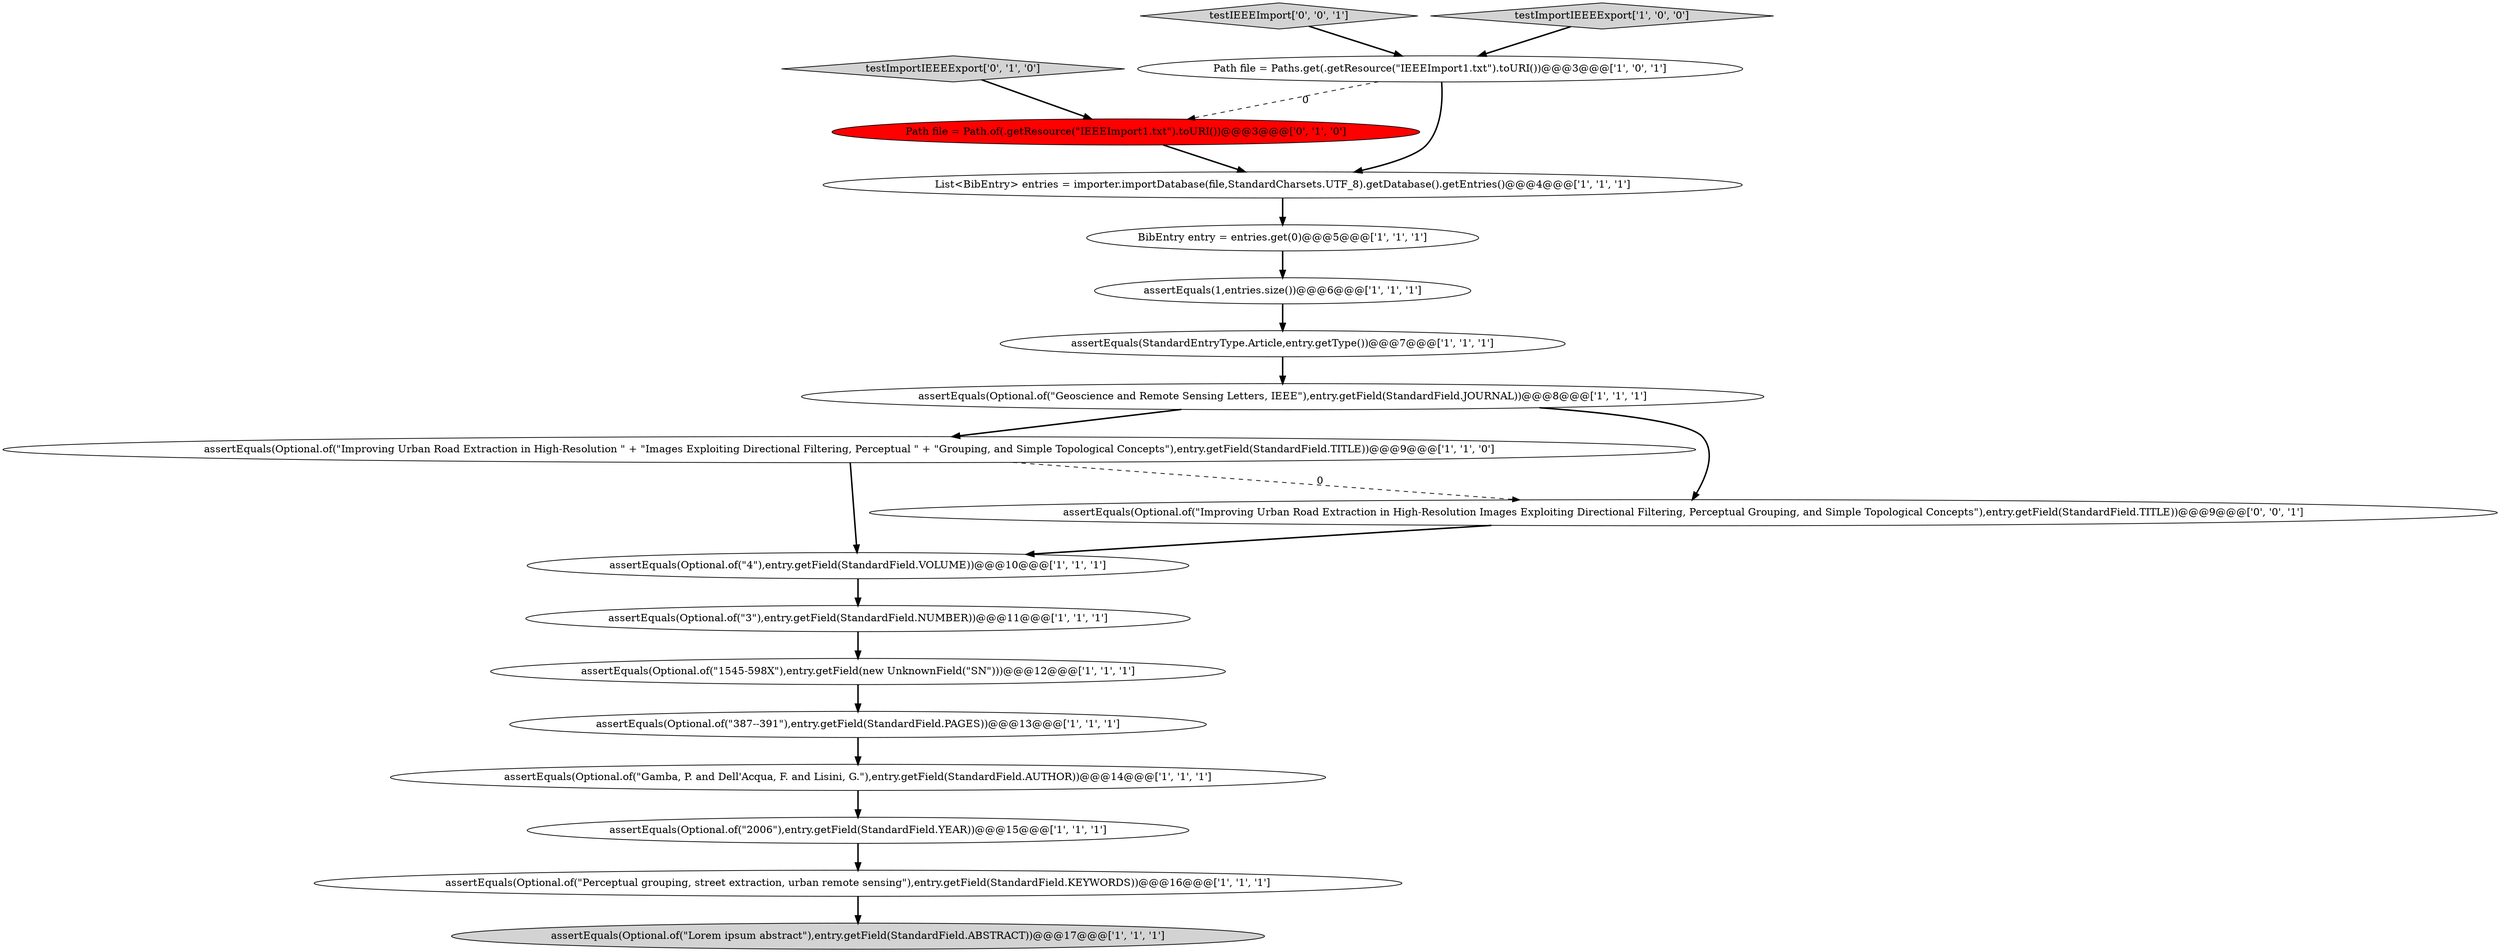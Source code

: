 digraph {
16 [style = filled, label = "testImportIEEEExport['0', '1', '0']", fillcolor = lightgray, shape = diamond image = "AAA0AAABBB2BBB"];
11 [style = filled, label = "assertEquals(Optional.of(\"2006\"),entry.getField(StandardField.YEAR))@@@15@@@['1', '1', '1']", fillcolor = white, shape = ellipse image = "AAA0AAABBB1BBB"];
2 [style = filled, label = "assertEquals(Optional.of(\"387--391\"),entry.getField(StandardField.PAGES))@@@13@@@['1', '1', '1']", fillcolor = white, shape = ellipse image = "AAA0AAABBB1BBB"];
1 [style = filled, label = "assertEquals(1,entries.size())@@@6@@@['1', '1', '1']", fillcolor = white, shape = ellipse image = "AAA0AAABBB1BBB"];
8 [style = filled, label = "List<BibEntry> entries = importer.importDatabase(file,StandardCharsets.UTF_8).getDatabase().getEntries()@@@4@@@['1', '1', '1']", fillcolor = white, shape = ellipse image = "AAA0AAABBB1BBB"];
3 [style = filled, label = "assertEquals(Optional.of(\"Gamba, P. and Dell'Acqua, F. and Lisini, G.\"),entry.getField(StandardField.AUTHOR))@@@14@@@['1', '1', '1']", fillcolor = white, shape = ellipse image = "AAA0AAABBB1BBB"];
7 [style = filled, label = "assertEquals(Optional.of(\"Perceptual grouping, street extraction, urban remote sensing\"),entry.getField(StandardField.KEYWORDS))@@@16@@@['1', '1', '1']", fillcolor = white, shape = ellipse image = "AAA0AAABBB1BBB"];
13 [style = filled, label = "assertEquals(Optional.of(\"Improving Urban Road Extraction in High-Resolution \" + \"Images Exploiting Directional Filtering, Perceptual \" + \"Grouping, and Simple Topological Concepts\"),entry.getField(StandardField.TITLE))@@@9@@@['1', '1', '0']", fillcolor = white, shape = ellipse image = "AAA0AAABBB1BBB"];
14 [style = filled, label = "assertEquals(Optional.of(\"Lorem ipsum abstract\"),entry.getField(StandardField.ABSTRACT))@@@17@@@['1', '1', '1']", fillcolor = lightgray, shape = ellipse image = "AAA0AAABBB1BBB"];
4 [style = filled, label = "assertEquals(Optional.of(\"1545-598X\"),entry.getField(new UnknownField(\"SN\")))@@@12@@@['1', '1', '1']", fillcolor = white, shape = ellipse image = "AAA0AAABBB1BBB"];
15 [style = filled, label = "assertEquals(Optional.of(\"4\"),entry.getField(StandardField.VOLUME))@@@10@@@['1', '1', '1']", fillcolor = white, shape = ellipse image = "AAA0AAABBB1BBB"];
0 [style = filled, label = "assertEquals(StandardEntryType.Article,entry.getType())@@@7@@@['1', '1', '1']", fillcolor = white, shape = ellipse image = "AAA0AAABBB1BBB"];
9 [style = filled, label = "assertEquals(Optional.of(\"Geoscience and Remote Sensing Letters, IEEE\"),entry.getField(StandardField.JOURNAL))@@@8@@@['1', '1', '1']", fillcolor = white, shape = ellipse image = "AAA0AAABBB1BBB"];
19 [style = filled, label = "testIEEEImport['0', '0', '1']", fillcolor = lightgray, shape = diamond image = "AAA0AAABBB3BBB"];
6 [style = filled, label = "assertEquals(Optional.of(\"3\"),entry.getField(StandardField.NUMBER))@@@11@@@['1', '1', '1']", fillcolor = white, shape = ellipse image = "AAA0AAABBB1BBB"];
5 [style = filled, label = "testImportIEEEExport['1', '0', '0']", fillcolor = lightgray, shape = diamond image = "AAA0AAABBB1BBB"];
18 [style = filled, label = "assertEquals(Optional.of(\"Improving Urban Road Extraction in High-Resolution Images Exploiting Directional Filtering, Perceptual Grouping, and Simple Topological Concepts\"),entry.getField(StandardField.TITLE))@@@9@@@['0', '0', '1']", fillcolor = white, shape = ellipse image = "AAA0AAABBB3BBB"];
12 [style = filled, label = "BibEntry entry = entries.get(0)@@@5@@@['1', '1', '1']", fillcolor = white, shape = ellipse image = "AAA0AAABBB1BBB"];
17 [style = filled, label = "Path file = Path.of(.getResource(\"IEEEImport1.txt\").toURI())@@@3@@@['0', '1', '0']", fillcolor = red, shape = ellipse image = "AAA1AAABBB2BBB"];
10 [style = filled, label = "Path file = Paths.get(.getResource(\"IEEEImport1.txt\").toURI())@@@3@@@['1', '0', '1']", fillcolor = white, shape = ellipse image = "AAA0AAABBB1BBB"];
17->8 [style = bold, label=""];
5->10 [style = bold, label=""];
0->9 [style = bold, label=""];
2->3 [style = bold, label=""];
18->15 [style = bold, label=""];
3->11 [style = bold, label=""];
19->10 [style = bold, label=""];
15->6 [style = bold, label=""];
1->0 [style = bold, label=""];
4->2 [style = bold, label=""];
16->17 [style = bold, label=""];
12->1 [style = bold, label=""];
7->14 [style = bold, label=""];
6->4 [style = bold, label=""];
9->18 [style = bold, label=""];
10->8 [style = bold, label=""];
10->17 [style = dashed, label="0"];
13->15 [style = bold, label=""];
13->18 [style = dashed, label="0"];
8->12 [style = bold, label=""];
11->7 [style = bold, label=""];
9->13 [style = bold, label=""];
}

